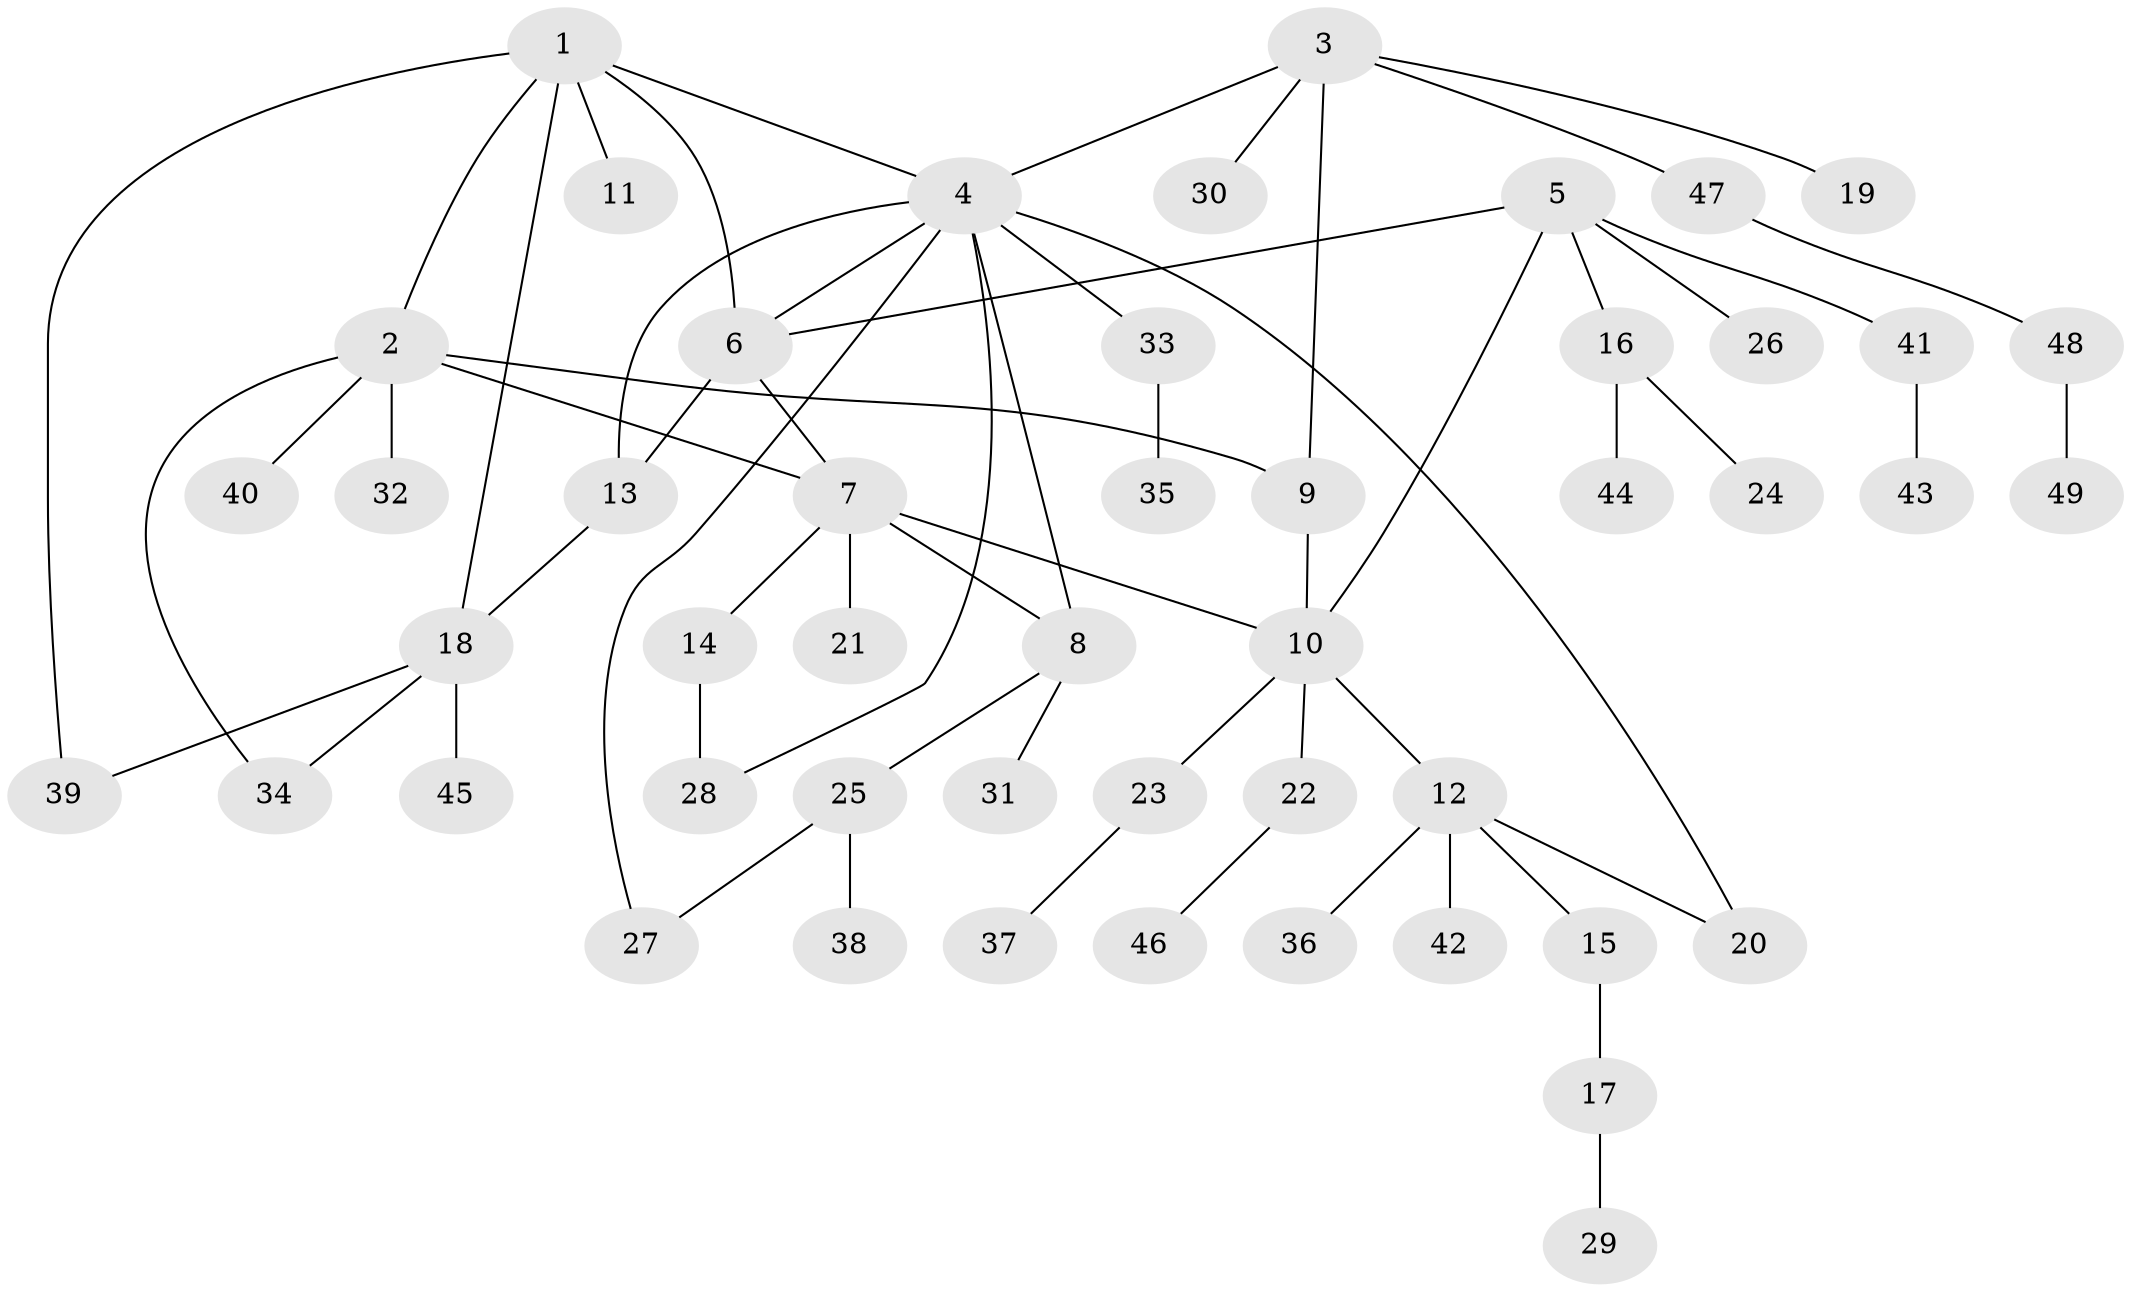 // coarse degree distribution, {5: 0.21875, 8: 0.03125, 10: 0.03125, 3: 0.0625, 2: 0.1875, 1: 0.46875}
// Generated by graph-tools (version 1.1) at 2025/42/03/06/25 10:42:12]
// undirected, 49 vertices, 61 edges
graph export_dot {
graph [start="1"]
  node [color=gray90,style=filled];
  1;
  2;
  3;
  4;
  5;
  6;
  7;
  8;
  9;
  10;
  11;
  12;
  13;
  14;
  15;
  16;
  17;
  18;
  19;
  20;
  21;
  22;
  23;
  24;
  25;
  26;
  27;
  28;
  29;
  30;
  31;
  32;
  33;
  34;
  35;
  36;
  37;
  38;
  39;
  40;
  41;
  42;
  43;
  44;
  45;
  46;
  47;
  48;
  49;
  1 -- 2;
  1 -- 4;
  1 -- 6;
  1 -- 11;
  1 -- 18;
  1 -- 39;
  2 -- 7;
  2 -- 9;
  2 -- 32;
  2 -- 34;
  2 -- 40;
  3 -- 4;
  3 -- 9;
  3 -- 19;
  3 -- 30;
  3 -- 47;
  4 -- 6;
  4 -- 8;
  4 -- 13;
  4 -- 20;
  4 -- 27;
  4 -- 28;
  4 -- 33;
  5 -- 6;
  5 -- 10;
  5 -- 16;
  5 -- 26;
  5 -- 41;
  6 -- 7;
  6 -- 13;
  7 -- 8;
  7 -- 10;
  7 -- 14;
  7 -- 21;
  8 -- 25;
  8 -- 31;
  9 -- 10;
  10 -- 12;
  10 -- 22;
  10 -- 23;
  12 -- 15;
  12 -- 20;
  12 -- 36;
  12 -- 42;
  13 -- 18;
  14 -- 28;
  15 -- 17;
  16 -- 24;
  16 -- 44;
  17 -- 29;
  18 -- 34;
  18 -- 39;
  18 -- 45;
  22 -- 46;
  23 -- 37;
  25 -- 27;
  25 -- 38;
  33 -- 35;
  41 -- 43;
  47 -- 48;
  48 -- 49;
}

